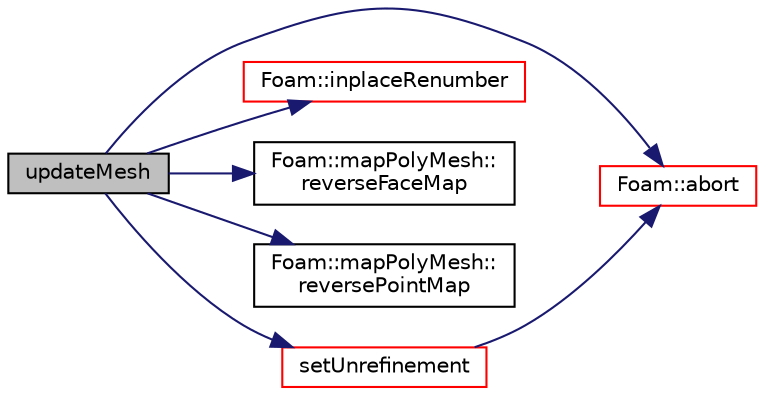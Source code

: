 digraph "updateMesh"
{
  bgcolor="transparent";
  edge [fontname="Helvetica",fontsize="10",labelfontname="Helvetica",labelfontsize="10"];
  node [fontname="Helvetica",fontsize="10",shape=record];
  rankdir="LR";
  Node1 [label="updateMesh",height=0.2,width=0.4,color="black", fillcolor="grey75", style="filled", fontcolor="black"];
  Node1 -> Node2 [color="midnightblue",fontsize="10",style="solid",fontname="Helvetica"];
  Node2 [label="Foam::abort",height=0.2,width=0.4,color="red",URL="$a10909.html#a447107a607d03e417307c203fa5fb44b"];
  Node1 -> Node3 [color="midnightblue",fontsize="10",style="solid",fontname="Helvetica"];
  Node3 [label="Foam::inplaceRenumber",height=0.2,width=0.4,color="red",URL="$a10909.html#a9b337312524f331043d60cc58a96a5e1",tooltip="Inplace renumber the values of a list. "];
  Node1 -> Node4 [color="midnightblue",fontsize="10",style="solid",fontname="Helvetica"];
  Node4 [label="Foam::mapPolyMesh::\lreverseFaceMap",height=0.2,width=0.4,color="black",URL="$a01467.html#a58d8d04b8651eb9e33156c7d7f2dcb74",tooltip="Reverse face map. "];
  Node1 -> Node5 [color="midnightblue",fontsize="10",style="solid",fontname="Helvetica"];
  Node5 [label="Foam::mapPolyMesh::\lreversePointMap",height=0.2,width=0.4,color="black",URL="$a01467.html#a354ff3d4f67f53468e641bb69a286bb2",tooltip="Reverse point map. "];
  Node1 -> Node6 [color="midnightblue",fontsize="10",style="solid",fontname="Helvetica"];
  Node6 [label="setUnrefinement",height=0.2,width=0.4,color="red",URL="$a00314.html#a5e5e6cc1f97c15b7bffabbda6a33b863",tooltip="Play commands into polyTopoChange to reinsert original faces. "];
  Node6 -> Node2 [color="midnightblue",fontsize="10",style="solid",fontname="Helvetica"];
}
